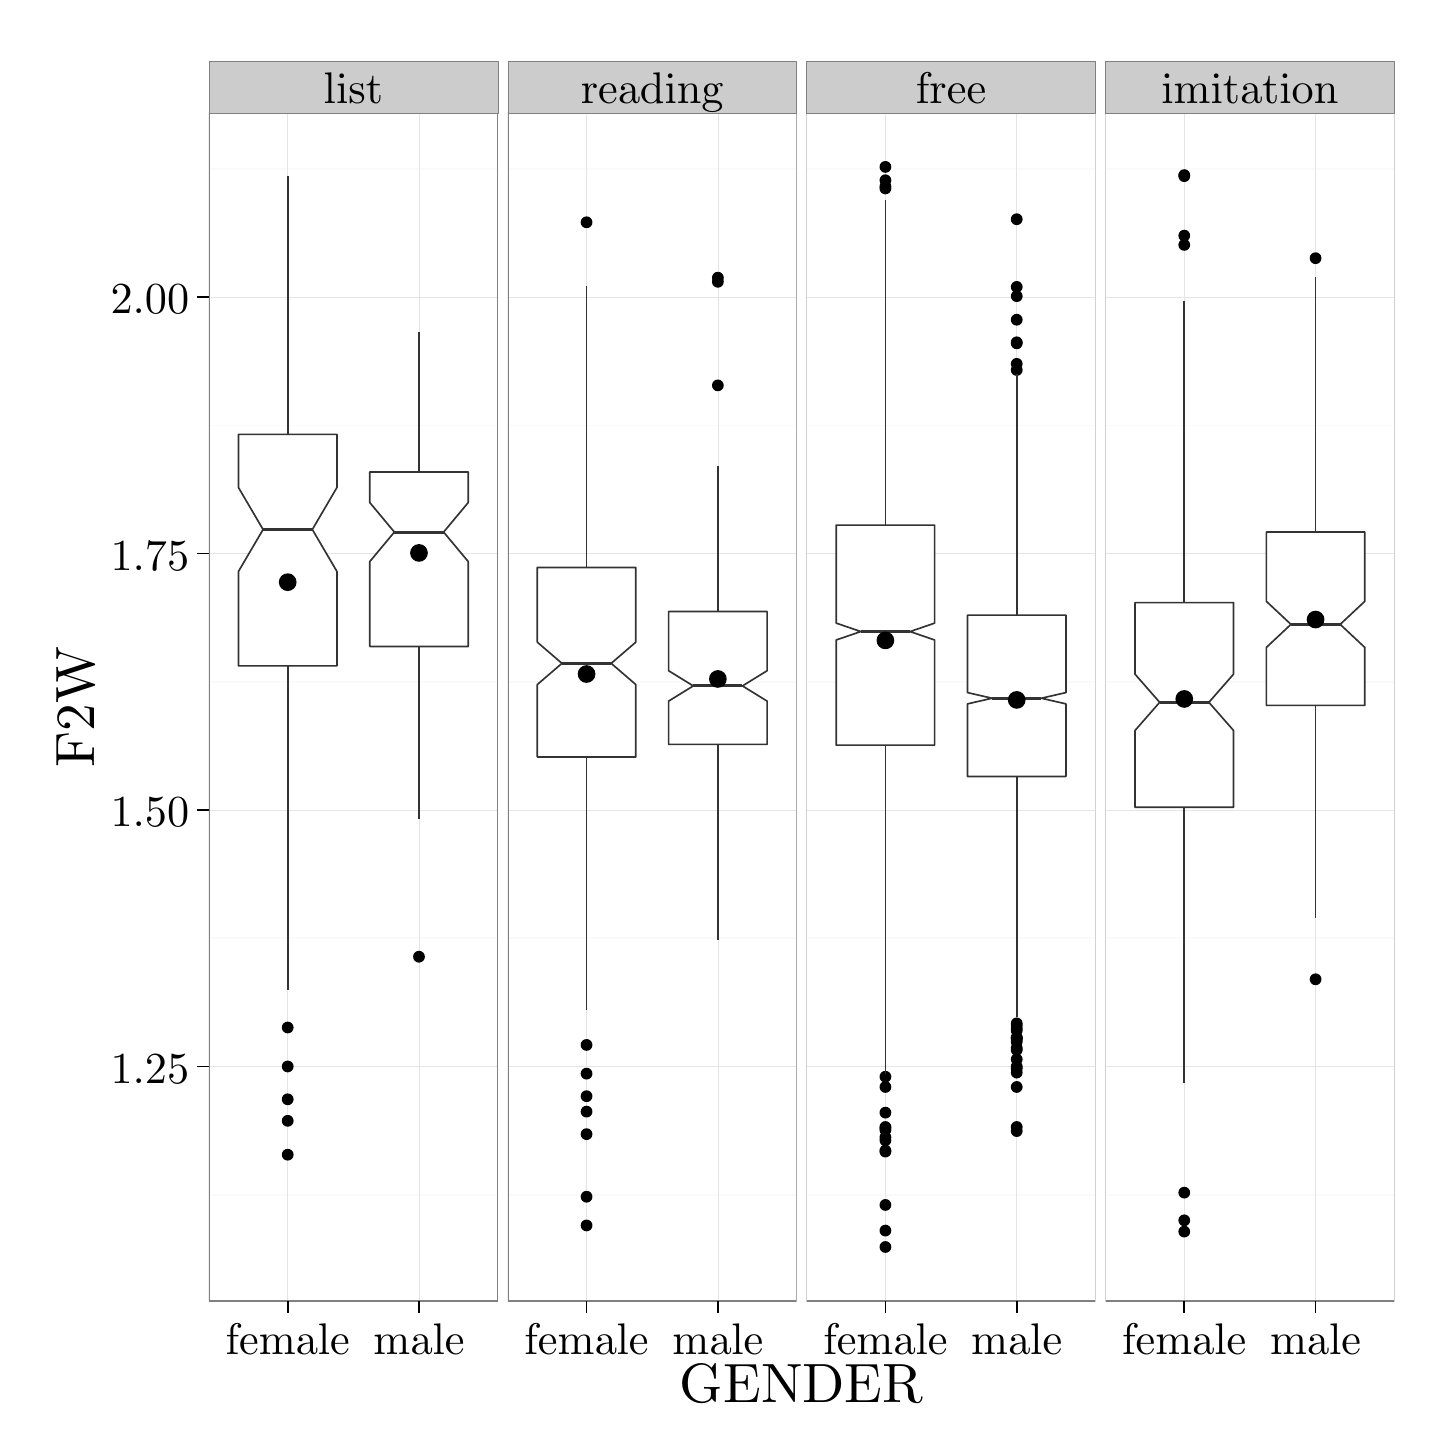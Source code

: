 % Created by tikzDevice version 0.8.1 on 2016-02-09 02:14:05
% !TEX encoding = UTF-8 Unicode
\begin{tikzpicture}[x=1pt,y=1pt]
\definecolor{fillColor}{RGB}{255,255,255}
\path[use as bounding box,fill=fillColor,fill opacity=0.00] (0,0) rectangle (505.89,505.89);
\begin{scope}
\path[clip] (  0.00,  0.00) rectangle (505.89,505.89);
\definecolor{drawColor}{RGB}{255,255,255}
\definecolor{fillColor}{RGB}{255,255,255}

\path[draw=drawColor,line width= 0.6pt,line join=round,line cap=round,fill=fillColor] (  0.00, -0.00) rectangle (505.89,505.89);
\end{scope}
\begin{scope}
\path[clip] ( 65.49, 45.77) rectangle (169.87,475.09);
\definecolor{fillColor}{RGB}{255,255,255}

\path[fill=fillColor] ( 65.49, 45.77) rectangle (169.87,475.09);
\definecolor{drawColor}{gray}{0.98}

\path[draw=drawColor,line width= 0.6pt,line join=round] ( 65.49, 84.19) --
	(169.87, 84.19);

\path[draw=drawColor,line width= 0.6pt,line join=round] ( 65.49,176.85) --
	(169.87,176.85);

\path[draw=drawColor,line width= 0.6pt,line join=round] ( 65.49,269.51) --
	(169.87,269.51);

\path[draw=drawColor,line width= 0.6pt,line join=round] ( 65.49,362.17) --
	(169.87,362.17);

\path[draw=drawColor,line width= 0.6pt,line join=round] ( 65.49,454.83) --
	(169.87,454.83);
\definecolor{drawColor}{gray}{0.90}

\path[draw=drawColor,line width= 0.2pt,line join=round] ( 65.49,130.52) --
	(169.87,130.52);

\path[draw=drawColor,line width= 0.2pt,line join=round] ( 65.49,223.18) --
	(169.87,223.18);

\path[draw=drawColor,line width= 0.2pt,line join=round] ( 65.49,315.84) --
	(169.87,315.84);

\path[draw=drawColor,line width= 0.2pt,line join=round] ( 65.49,408.50) --
	(169.87,408.50);

\path[draw=drawColor,line width= 0.2pt,line join=round] ( 93.96, 45.77) --
	( 93.96,475.09);

\path[draw=drawColor,line width= 0.2pt,line join=round] (141.40, 45.77) --
	(141.40,475.09);
\definecolor{fillColor}{RGB}{0,0,0}

\path[fill=fillColor] ( 93.96,110.88) circle (  2.13);

\path[fill=fillColor] ( 93.96, 98.64) circle (  2.13);

\path[fill=fillColor] ( 93.96,144.60) circle (  2.13);

\path[fill=fillColor] ( 93.96,130.52) circle (  2.13);

\path[fill=fillColor] ( 93.96,118.66) circle (  2.13);
\definecolor{drawColor}{gray}{0.20}

\path[draw=drawColor,line width= 0.6pt,line join=round] ( 93.96,358.93) -- ( 93.96,452.24);

\path[draw=drawColor,line width= 0.6pt,line join=round] ( 93.96,275.26) -- ( 93.96,158.32);
\definecolor{fillColor}{RGB}{255,255,255}

\path[draw=drawColor,line width= 0.6pt,line join=round,line cap=round,fill=fillColor] ( 76.17,358.93) --
	( 76.17,339.72) --
	( 85.06,324.55) --
	( 76.17,309.39) --
	( 76.17,275.26) --
	(111.75,275.26) --
	(111.75,309.39) --
	(102.86,324.55) --
	(111.75,339.72) --
	(111.75,358.93) --
	( 76.17,358.93) --
	cycle;

\path[draw=drawColor,line width= 1.1pt,line join=round] ( 85.06,324.55) -- (102.86,324.55);
\definecolor{fillColor}{RGB}{0,0,0}

\path[fill=fillColor] (141.40,170.18) circle (  2.13);

\path[draw=drawColor,line width= 0.6pt,line join=round] (141.40,345.31) -- (141.40,395.90);

\path[draw=drawColor,line width= 0.6pt,line join=round] (141.40,282.30) -- (141.40,219.84);
\definecolor{fillColor}{RGB}{255,255,255}

\path[draw=drawColor,line width= 0.6pt,line join=round,line cap=round,fill=fillColor] (123.61,345.31) --
	(123.61,334.30) --
	(132.51,323.62) --
	(123.61,312.95) --
	(123.61,282.30) --
	(159.20,282.30) --
	(159.20,312.95) --
	(150.30,323.62) --
	(159.20,334.30) --
	(159.20,345.31) --
	(123.61,345.31) --
	cycle;

\path[draw=drawColor,line width= 1.1pt,line join=round] (132.51,323.62) -- (150.30,323.62);
\definecolor{fillColor}{RGB}{0,0,0}

\path[fill=fillColor] ( 93.96,305.52) circle (  3.20);

\path[fill=fillColor] (141.40,316.08) circle (  3.20);
\definecolor{drawColor}{gray}{0.50}

\path[draw=drawColor,line width= 0.6pt,line join=round,line cap=round] ( 65.49, 45.77) rectangle (169.87,475.09);
\end{scope}
\begin{scope}
\path[clip] (173.49, 45.77) rectangle (277.86,475.09);
\definecolor{fillColor}{RGB}{255,255,255}

\path[fill=fillColor] (173.49, 45.77) rectangle (277.86,475.09);
\definecolor{drawColor}{gray}{0.98}

\path[draw=drawColor,line width= 0.6pt,line join=round] (173.49, 84.19) --
	(277.86, 84.19);

\path[draw=drawColor,line width= 0.6pt,line join=round] (173.49,176.85) --
	(277.86,176.85);

\path[draw=drawColor,line width= 0.6pt,line join=round] (173.49,269.51) --
	(277.86,269.51);

\path[draw=drawColor,line width= 0.6pt,line join=round] (173.49,362.17) --
	(277.86,362.17);

\path[draw=drawColor,line width= 0.6pt,line join=round] (173.49,454.83) --
	(277.86,454.83);
\definecolor{drawColor}{gray}{0.90}

\path[draw=drawColor,line width= 0.2pt,line join=round] (173.49,130.52) --
	(277.86,130.52);

\path[draw=drawColor,line width= 0.2pt,line join=round] (173.49,223.18) --
	(277.86,223.18);

\path[draw=drawColor,line width= 0.2pt,line join=round] (173.49,315.84) --
	(277.86,315.84);

\path[draw=drawColor,line width= 0.2pt,line join=round] (173.49,408.50) --
	(277.86,408.50);

\path[draw=drawColor,line width= 0.2pt,line join=round] (201.95, 45.77) --
	(201.95,475.09);

\path[draw=drawColor,line width= 0.2pt,line join=round] (249.40, 45.77) --
	(249.40,475.09);
\definecolor{fillColor}{RGB}{0,0,0}

\path[fill=fillColor] (201.95,138.30) circle (  2.13);

\path[fill=fillColor] (201.95,435.56) circle (  2.13);

\path[fill=fillColor] (201.95, 83.45) circle (  2.13);

\path[fill=fillColor] (201.95,127.93) circle (  2.13);

\path[fill=fillColor] (201.95,119.77) circle (  2.13);

\path[fill=fillColor] (201.95,106.06) circle (  2.13);

\path[fill=fillColor] (201.95, 73.07) circle (  2.13);

\path[fill=fillColor] (201.95,114.21) circle (  2.13);
\definecolor{drawColor}{gray}{0.20}

\path[draw=drawColor,line width= 0.6pt,line join=round] (201.95,310.84) -- (201.95,412.58);

\path[draw=drawColor,line width= 0.6pt,line join=round] (201.95,242.36) -- (201.95,150.90);
\definecolor{fillColor}{RGB}{255,255,255}

\path[draw=drawColor,line width= 0.6pt,line join=round,line cap=round,fill=fillColor] (184.16,310.84) --
	(184.16,283.83) --
	(193.06,276.18) --
	(184.16,268.53) --
	(184.16,242.36) --
	(219.74,242.36) --
	(219.74,268.53) --
	(210.85,276.18) --
	(219.74,283.83) --
	(219.74,310.84) --
	(184.16,310.84) --
	cycle;

\path[draw=drawColor,line width= 1.1pt,line join=round] (193.06,276.18) -- (210.85,276.18);
\definecolor{fillColor}{RGB}{0,0,0}

\path[fill=fillColor] (249.40,376.63) circle (  2.13);

\path[fill=fillColor] (249.40,415.54) circle (  2.13);

\path[fill=fillColor] (249.40,414.06) circle (  2.13);

\path[draw=drawColor,line width= 0.6pt,line join=round] (249.40,294.90) -- (249.40,347.35);

\path[draw=drawColor,line width= 0.6pt,line join=round] (249.40,246.90) -- (249.40,176.11);
\definecolor{fillColor}{RGB}{255,255,255}

\path[draw=drawColor,line width= 0.6pt,line join=round,line cap=round,fill=fillColor] (231.60,294.90) --
	(231.60,273.52) --
	(240.50,268.03) --
	(231.60,262.54) --
	(231.60,246.90) --
	(267.19,246.90) --
	(267.19,262.54) --
	(258.29,268.03) --
	(267.19,273.52) --
	(267.19,294.90) --
	(231.60,294.90) --
	cycle;

\path[draw=drawColor,line width= 1.1pt,line join=round] (240.50,268.03) -- (258.29,268.03);
\definecolor{fillColor}{RGB}{0,0,0}

\path[fill=fillColor] (201.95,272.33) circle (  3.20);

\path[fill=fillColor] (249.40,270.54) circle (  3.20);
\definecolor{drawColor}{gray}{0.50}

\path[draw=drawColor,line width= 0.6pt,line join=round,line cap=round] (173.49, 45.77) rectangle (277.86,475.09);
\end{scope}
\begin{scope}
\path[clip] (281.48, 45.77) rectangle (385.85,475.09);
\definecolor{fillColor}{RGB}{255,255,255}

\path[fill=fillColor] (281.48, 45.77) rectangle (385.85,475.09);
\definecolor{drawColor}{gray}{0.98}

\path[draw=drawColor,line width= 0.6pt,line join=round] (281.48, 84.19) --
	(385.85, 84.19);

\path[draw=drawColor,line width= 0.6pt,line join=round] (281.48,176.85) --
	(385.85,176.85);

\path[draw=drawColor,line width= 0.6pt,line join=round] (281.48,269.51) --
	(385.85,269.51);

\path[draw=drawColor,line width= 0.6pt,line join=round] (281.48,362.17) --
	(385.85,362.17);

\path[draw=drawColor,line width= 0.6pt,line join=round] (281.48,454.83) --
	(385.85,454.83);
\definecolor{drawColor}{gray}{0.90}

\path[draw=drawColor,line width= 0.2pt,line join=round] (281.48,130.52) --
	(385.85,130.52);

\path[draw=drawColor,line width= 0.2pt,line join=round] (281.48,223.18) --
	(385.85,223.18);

\path[draw=drawColor,line width= 0.2pt,line join=round] (281.48,315.84) --
	(385.85,315.84);

\path[draw=drawColor,line width= 0.2pt,line join=round] (281.48,408.50) --
	(385.85,408.50);

\path[draw=drawColor,line width= 0.2pt,line join=round] (309.94, 45.77) --
	(309.94,475.09);

\path[draw=drawColor,line width= 0.2pt,line join=round] (357.39, 45.77) --
	(357.39,475.09);
\definecolor{fillColor}{RGB}{0,0,0}

\path[fill=fillColor] (309.94,104.95) circle (  2.13);

\path[fill=fillColor] (309.94,103.83) circle (  2.13);

\path[fill=fillColor] (309.94,450.75) circle (  2.13);

\path[fill=fillColor] (309.94,448.53) circle (  2.13);

\path[fill=fillColor] (309.94,107.54) circle (  2.13);

\path[fill=fillColor] (309.94,108.28) circle (  2.13);

\path[fill=fillColor] (309.94,108.65) circle (  2.13);

\path[fill=fillColor] (309.94,113.84) circle (  2.13);

\path[fill=fillColor] (309.94,100.13) circle (  2.13);

\path[fill=fillColor] (309.94, 71.22) circle (  2.13);

\path[fill=fillColor] (309.94, 99.76) circle (  2.13);

\path[fill=fillColor] (309.94,455.57) circle (  2.13);

\path[fill=fillColor] (309.94, 80.48) circle (  2.13);

\path[fill=fillColor] (309.94, 65.29) circle (  2.13);

\path[fill=fillColor] (309.94,126.81) circle (  2.13);

\path[fill=fillColor] (309.94,447.79) circle (  2.13);

\path[fill=fillColor] (309.94,123.11) circle (  2.13);
\definecolor{drawColor}{gray}{0.20}

\path[draw=drawColor,line width= 0.6pt,line join=round] (309.94,326.13) -- (309.94,443.71);

\path[draw=drawColor,line width= 0.6pt,line join=round] (309.94,246.62) -- (309.94,127.93);
\definecolor{fillColor}{RGB}{255,255,255}

\path[draw=drawColor,line width= 0.6pt,line join=round,line cap=round,fill=fillColor] (292.15,326.13) --
	(292.15,290.72) --
	(301.05,287.67) --
	(292.15,284.63) --
	(292.15,246.62) --
	(327.73,246.62) --
	(327.73,284.63) --
	(318.84,287.67) --
	(327.73,290.72) --
	(327.73,326.13) --
	(292.15,326.13) --
	cycle;

\path[draw=drawColor,line width= 1.1pt,line join=round] (301.05,287.67) -- (318.84,287.67);
\definecolor{fillColor}{RGB}{0,0,0}

\path[fill=fillColor] (357.39,128.30) circle (  2.13);

\path[fill=fillColor] (357.39,140.16) circle (  2.13);

\path[fill=fillColor] (357.39,130.52) circle (  2.13);

\path[fill=fillColor] (357.39,140.90) circle (  2.13);

\path[fill=fillColor] (357.39,108.65) circle (  2.13);

\path[fill=fillColor] (357.39,107.17) circle (  2.13);

\path[fill=fillColor] (357.39,146.09) circle (  2.13);

\path[fill=fillColor] (357.39,412.21) circle (  2.13);

\path[fill=fillColor] (357.39,137.19) circle (  2.13);

\path[fill=fillColor] (357.39,145.35) circle (  2.13);

\path[fill=fillColor] (357.39,123.11) circle (  2.13);

\path[fill=fillColor] (357.39,140.90) circle (  2.13);

\path[fill=fillColor] (357.39,436.67) circle (  2.13);

\path[fill=fillColor] (357.39,139.41) circle (  2.13);

\path[fill=fillColor] (357.39,144.23) circle (  2.13);

\path[fill=fillColor] (357.39,136.45) circle (  2.13);

\path[fill=fillColor] (357.39,408.87) circle (  2.13);

\path[fill=fillColor] (357.39,392.19) circle (  2.13);

\path[fill=fillColor] (357.39,382.19) circle (  2.13);

\path[fill=fillColor] (357.39,400.35) circle (  2.13);

\path[fill=fillColor] (357.39,391.82) circle (  2.13);

\path[fill=fillColor] (357.39,384.41) circle (  2.13);

\path[fill=fillColor] (357.39,140.90) circle (  2.13);

\path[fill=fillColor] (357.39,143.49) circle (  2.13);

\path[fill=fillColor] (357.39,133.11) circle (  2.13);

\path[fill=fillColor] (357.39,129.78) circle (  2.13);

\path[draw=drawColor,line width= 0.6pt,line join=round] (357.39,293.60) -- (357.39,380.70);

\path[draw=drawColor,line width= 0.6pt,line join=round] (357.39,235.32) -- (357.39,148.31);
\definecolor{fillColor}{RGB}{255,255,255}

\path[draw=drawColor,line width= 0.6pt,line join=round,line cap=round,fill=fillColor] (339.60,293.60) --
	(339.60,265.62) --
	(348.49,263.58) --
	(339.60,261.54) --
	(339.60,235.32) --
	(375.18,235.32) --
	(375.18,261.54) --
	(366.28,263.58) --
	(375.18,265.62) --
	(375.18,293.60) --
	(339.60,293.60) --
	cycle;

\path[draw=drawColor,line width= 1.1pt,line join=round] (348.49,263.58) -- (366.28,263.58);
\definecolor{fillColor}{RGB}{0,0,0}

\path[fill=fillColor] (309.94,284.48) circle (  3.20);

\path[fill=fillColor] (357.39,262.97) circle (  3.20);
\definecolor{drawColor}{gray}{0.50}

\path[draw=drawColor,line width= 0.6pt,line join=round,line cap=round] (281.48, 45.77) rectangle (385.85,475.09);
\end{scope}
\begin{scope}
\path[clip] (389.47, 45.77) rectangle (493.85,475.09);
\definecolor{fillColor}{RGB}{255,255,255}

\path[fill=fillColor] (389.47, 45.77) rectangle (493.85,475.09);
\definecolor{drawColor}{gray}{0.98}

\path[draw=drawColor,line width= 0.6pt,line join=round] (389.47, 84.19) --
	(493.85, 84.19);

\path[draw=drawColor,line width= 0.6pt,line join=round] (389.47,176.85) --
	(493.85,176.85);

\path[draw=drawColor,line width= 0.6pt,line join=round] (389.47,269.51) --
	(493.85,269.51);

\path[draw=drawColor,line width= 0.6pt,line join=round] (389.47,362.17) --
	(493.85,362.17);

\path[draw=drawColor,line width= 0.6pt,line join=round] (389.47,454.83) --
	(493.85,454.83);
\definecolor{drawColor}{gray}{0.90}

\path[draw=drawColor,line width= 0.2pt,line join=round] (389.47,130.52) --
	(493.85,130.52);

\path[draw=drawColor,line width= 0.2pt,line join=round] (389.47,223.18) --
	(493.85,223.18);

\path[draw=drawColor,line width= 0.2pt,line join=round] (389.47,315.84) --
	(493.85,315.84);

\path[draw=drawColor,line width= 0.2pt,line join=round] (389.47,408.50) --
	(493.85,408.50);

\path[draw=drawColor,line width= 0.2pt,line join=round] (417.93, 45.77) --
	(417.93,475.09);

\path[draw=drawColor,line width= 0.2pt,line join=round] (465.38, 45.77) --
	(465.38,475.09);
\definecolor{fillColor}{RGB}{0,0,0}

\path[fill=fillColor] (417.93,452.24) circle (  2.13);

\path[fill=fillColor] (417.93,452.61) circle (  2.13);

\path[fill=fillColor] (417.93,427.40) circle (  2.13);

\path[fill=fillColor] (417.93,430.74) circle (  2.13);

\path[fill=fillColor] (417.93, 70.85) circle (  2.13);

\path[fill=fillColor] (417.93, 74.92) circle (  2.13);

\path[fill=fillColor] (417.93, 84.93) circle (  2.13);
\definecolor{drawColor}{gray}{0.20}

\path[draw=drawColor,line width= 0.6pt,line join=round] (417.93,298.14) -- (417.93,407.02);

\path[draw=drawColor,line width= 0.6pt,line join=round] (417.93,224.20) -- (417.93,124.59);
\definecolor{fillColor}{RGB}{255,255,255}

\path[draw=drawColor,line width= 0.6pt,line join=round,line cap=round,fill=fillColor] (400.14,298.14) --
	(400.14,272.27) --
	(409.04,262.10) --
	(400.14,251.93) --
	(400.14,224.20) --
	(435.73,224.20) --
	(435.73,251.93) --
	(426.83,262.10) --
	(435.73,272.27) --
	(435.73,298.14) --
	(400.14,298.14) --
	cycle;

\path[draw=drawColor,line width= 1.1pt,line join=round] (409.04,262.10) -- (426.83,262.10);
\definecolor{fillColor}{RGB}{0,0,0}

\path[fill=fillColor] (465.38,422.59) circle (  2.13);

\path[fill=fillColor] (465.38,162.02) circle (  2.13);

\path[draw=drawColor,line width= 0.6pt,line join=round] (465.38,323.62) -- (465.38,415.91);

\path[draw=drawColor,line width= 0.6pt,line join=round] (465.38,260.99) -- (465.38,184.26);
\definecolor{fillColor}{RGB}{255,255,255}

\path[draw=drawColor,line width= 0.6pt,line join=round,line cap=round,fill=fillColor] (447.59,323.62) --
	(447.59,298.60) --
	(456.48,290.27) --
	(447.59,281.93) --
	(447.59,260.99) --
	(483.17,260.99) --
	(483.17,281.93) --
	(474.27,290.27) --
	(483.17,298.60) --
	(483.17,323.62) --
	(447.59,323.62) --
	cycle;

\path[draw=drawColor,line width= 1.1pt,line join=round] (456.48,290.27) -- (474.27,290.27);
\definecolor{fillColor}{RGB}{0,0,0}

\path[fill=fillColor] (417.93,263.32) circle (  3.20);

\path[fill=fillColor] (465.38,292.01) circle (  3.20);
\definecolor{drawColor}{gray}{0.50}

\path[draw=drawColor,line width= 0.6pt,line join=round,line cap=round] (389.47, 45.77) rectangle (493.85,475.09);
\end{scope}
\begin{scope}
\path[clip] (  0.00,  0.00) rectangle (505.89,505.89);
\definecolor{drawColor}{gray}{0.50}
\definecolor{fillColor}{gray}{0.80}

\path[draw=drawColor,line width= 0.2pt,line join=round,line cap=round,fill=fillColor] ( 65.49,475.09) rectangle (169.87,493.85);
\definecolor{drawColor}{RGB}{0,0,0}

\node[text=drawColor,anchor=base,inner sep=0pt, outer sep=0pt, scale=  1.60] at (117.68,478.43) {list};
\end{scope}
\begin{scope}
\path[clip] (  0.00,  0.00) rectangle (505.89,505.89);
\definecolor{drawColor}{gray}{0.50}
\definecolor{fillColor}{gray}{0.80}

\path[draw=drawColor,line width= 0.2pt,line join=round,line cap=round,fill=fillColor] (173.49,475.09) rectangle (277.86,493.85);
\definecolor{drawColor}{RGB}{0,0,0}

\node[text=drawColor,anchor=base,inner sep=0pt, outer sep=0pt, scale=  1.60] at (225.67,478.43) {reading};
\end{scope}
\begin{scope}
\path[clip] (  0.00,  0.00) rectangle (505.89,505.89);
\definecolor{drawColor}{gray}{0.50}
\definecolor{fillColor}{gray}{0.80}

\path[draw=drawColor,line width= 0.2pt,line join=round,line cap=round,fill=fillColor] (281.48,475.09) rectangle (385.85,493.85);
\definecolor{drawColor}{RGB}{0,0,0}

\node[text=drawColor,anchor=base,inner sep=0pt, outer sep=0pt, scale=  1.60] at (333.67,478.43) {free};
\end{scope}
\begin{scope}
\path[clip] (  0.00,  0.00) rectangle (505.89,505.89);
\definecolor{drawColor}{gray}{0.50}
\definecolor{fillColor}{gray}{0.80}

\path[draw=drawColor,line width= 0.2pt,line join=round,line cap=round,fill=fillColor] (389.47,475.09) rectangle (493.85,493.85);
\definecolor{drawColor}{RGB}{0,0,0}

\node[text=drawColor,anchor=base,inner sep=0pt, outer sep=0pt, scale=  1.60] at (441.66,478.43) {imitation};
\end{scope}
\begin{scope}
\path[clip] (  0.00,  0.00) rectangle (505.89,505.89);
\definecolor{drawColor}{RGB}{0,0,0}

\node[text=drawColor,anchor=base east,inner sep=0pt, outer sep=0pt, scale=  1.60] at ( 58.38,124.49) {1.25};

\node[text=drawColor,anchor=base east,inner sep=0pt, outer sep=0pt, scale=  1.60] at ( 58.38,217.15) {1.50};

\node[text=drawColor,anchor=base east,inner sep=0pt, outer sep=0pt, scale=  1.60] at ( 58.38,309.81) {1.75};

\node[text=drawColor,anchor=base east,inner sep=0pt, outer sep=0pt, scale=  1.60] at ( 58.38,402.47) {2.00};
\end{scope}
\begin{scope}
\path[clip] (  0.00,  0.00) rectangle (505.89,505.89);
\definecolor{drawColor}{RGB}{0,0,0}

\path[draw=drawColor,line width= 0.6pt,line join=round] ( 61.23,130.52) --
	( 65.49,130.52);

\path[draw=drawColor,line width= 0.6pt,line join=round] ( 61.23,223.18) --
	( 65.49,223.18);

\path[draw=drawColor,line width= 0.6pt,line join=round] ( 61.23,315.84) --
	( 65.49,315.84);

\path[draw=drawColor,line width= 0.6pt,line join=round] ( 61.23,408.50) --
	( 65.49,408.50);
\end{scope}
\begin{scope}
\path[clip] (  0.00,  0.00) rectangle (505.89,505.89);
\definecolor{drawColor}{RGB}{0,0,0}

\path[draw=drawColor,line width= 0.6pt,line join=round] ( 93.96, 41.50) --
	( 93.96, 45.77);

\path[draw=drawColor,line width= 0.6pt,line join=round] (141.40, 41.50) --
	(141.40, 45.77);
\end{scope}
\begin{scope}
\path[clip] (  0.00,  0.00) rectangle (505.89,505.89);
\definecolor{drawColor}{RGB}{0,0,0}

\node[text=drawColor,anchor=base,inner sep=0pt, outer sep=0pt, scale=  1.60] at ( 93.96, 26.59) {female};

\node[text=drawColor,anchor=base,inner sep=0pt, outer sep=0pt, scale=  1.60] at (141.40, 26.59) {male};
\end{scope}
\begin{scope}
\path[clip] (  0.00,  0.00) rectangle (505.89,505.89);
\definecolor{drawColor}{RGB}{0,0,0}

\path[draw=drawColor,line width= 0.6pt,line join=round] (201.95, 41.50) --
	(201.95, 45.77);

\path[draw=drawColor,line width= 0.6pt,line join=round] (249.40, 41.50) --
	(249.40, 45.77);
\end{scope}
\begin{scope}
\path[clip] (  0.00,  0.00) rectangle (505.89,505.89);
\definecolor{drawColor}{RGB}{0,0,0}

\node[text=drawColor,anchor=base,inner sep=0pt, outer sep=0pt, scale=  1.60] at (201.95, 26.59) {female};

\node[text=drawColor,anchor=base,inner sep=0pt, outer sep=0pt, scale=  1.60] at (249.40, 26.59) {male};
\end{scope}
\begin{scope}
\path[clip] (  0.00,  0.00) rectangle (505.89,505.89);
\definecolor{drawColor}{RGB}{0,0,0}

\path[draw=drawColor,line width= 0.6pt,line join=round] (309.94, 41.50) --
	(309.94, 45.77);

\path[draw=drawColor,line width= 0.6pt,line join=round] (357.39, 41.50) --
	(357.39, 45.77);
\end{scope}
\begin{scope}
\path[clip] (  0.00,  0.00) rectangle (505.89,505.89);
\definecolor{drawColor}{RGB}{0,0,0}

\node[text=drawColor,anchor=base,inner sep=0pt, outer sep=0pt, scale=  1.60] at (309.94, 26.59) {female};

\node[text=drawColor,anchor=base,inner sep=0pt, outer sep=0pt, scale=  1.60] at (357.39, 26.59) {male};
\end{scope}
\begin{scope}
\path[clip] (  0.00,  0.00) rectangle (505.89,505.89);
\definecolor{drawColor}{RGB}{0,0,0}

\path[draw=drawColor,line width= 0.6pt,line join=round] (417.93, 41.50) --
	(417.93, 45.77);

\path[draw=drawColor,line width= 0.6pt,line join=round] (465.38, 41.50) --
	(465.38, 45.77);
\end{scope}
\begin{scope}
\path[clip] (  0.00,  0.00) rectangle (505.89,505.89);
\definecolor{drawColor}{RGB}{0,0,0}

\node[text=drawColor,anchor=base,inner sep=0pt, outer sep=0pt, scale=  1.60] at (417.93, 26.59) {female};

\node[text=drawColor,anchor=base,inner sep=0pt, outer sep=0pt, scale=  1.60] at (465.38, 26.59) {male};
\end{scope}
\begin{scope}
\path[clip] (  0.00,  0.00) rectangle (505.89,505.89);
\definecolor{drawColor}{RGB}{0,0,0}

\node[text=drawColor,anchor=base,inner sep=0pt, outer sep=0pt, scale=  2.00] at (279.67,  9.03) {GENDER};
\end{scope}
\begin{scope}
\path[clip] (  0.00,  0.00) rectangle (505.89,505.89);
\definecolor{drawColor}{RGB}{0,0,0}

\node[text=drawColor,rotate= 90.00,anchor=base,inner sep=0pt, outer sep=0pt, scale=  2.00] at ( 24.12,260.43) {F2W};
\end{scope}
\end{tikzpicture}
